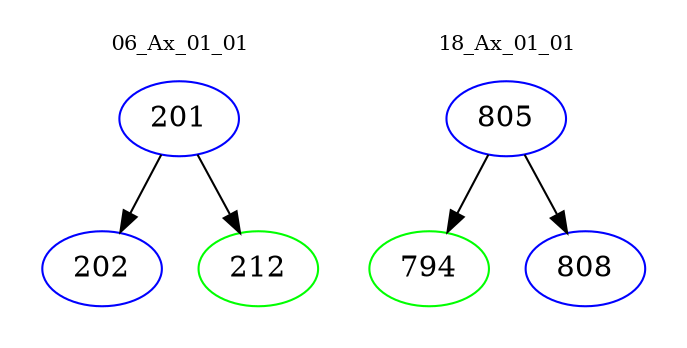 digraph{
subgraph cluster_0 {
color = white
label = "06_Ax_01_01";
fontsize=10;
T0_201 [label="201", color="blue"]
T0_201 -> T0_202 [color="black"]
T0_202 [label="202", color="blue"]
T0_201 -> T0_212 [color="black"]
T0_212 [label="212", color="green"]
}
subgraph cluster_1 {
color = white
label = "18_Ax_01_01";
fontsize=10;
T1_805 [label="805", color="blue"]
T1_805 -> T1_794 [color="black"]
T1_794 [label="794", color="green"]
T1_805 -> T1_808 [color="black"]
T1_808 [label="808", color="blue"]
}
}
